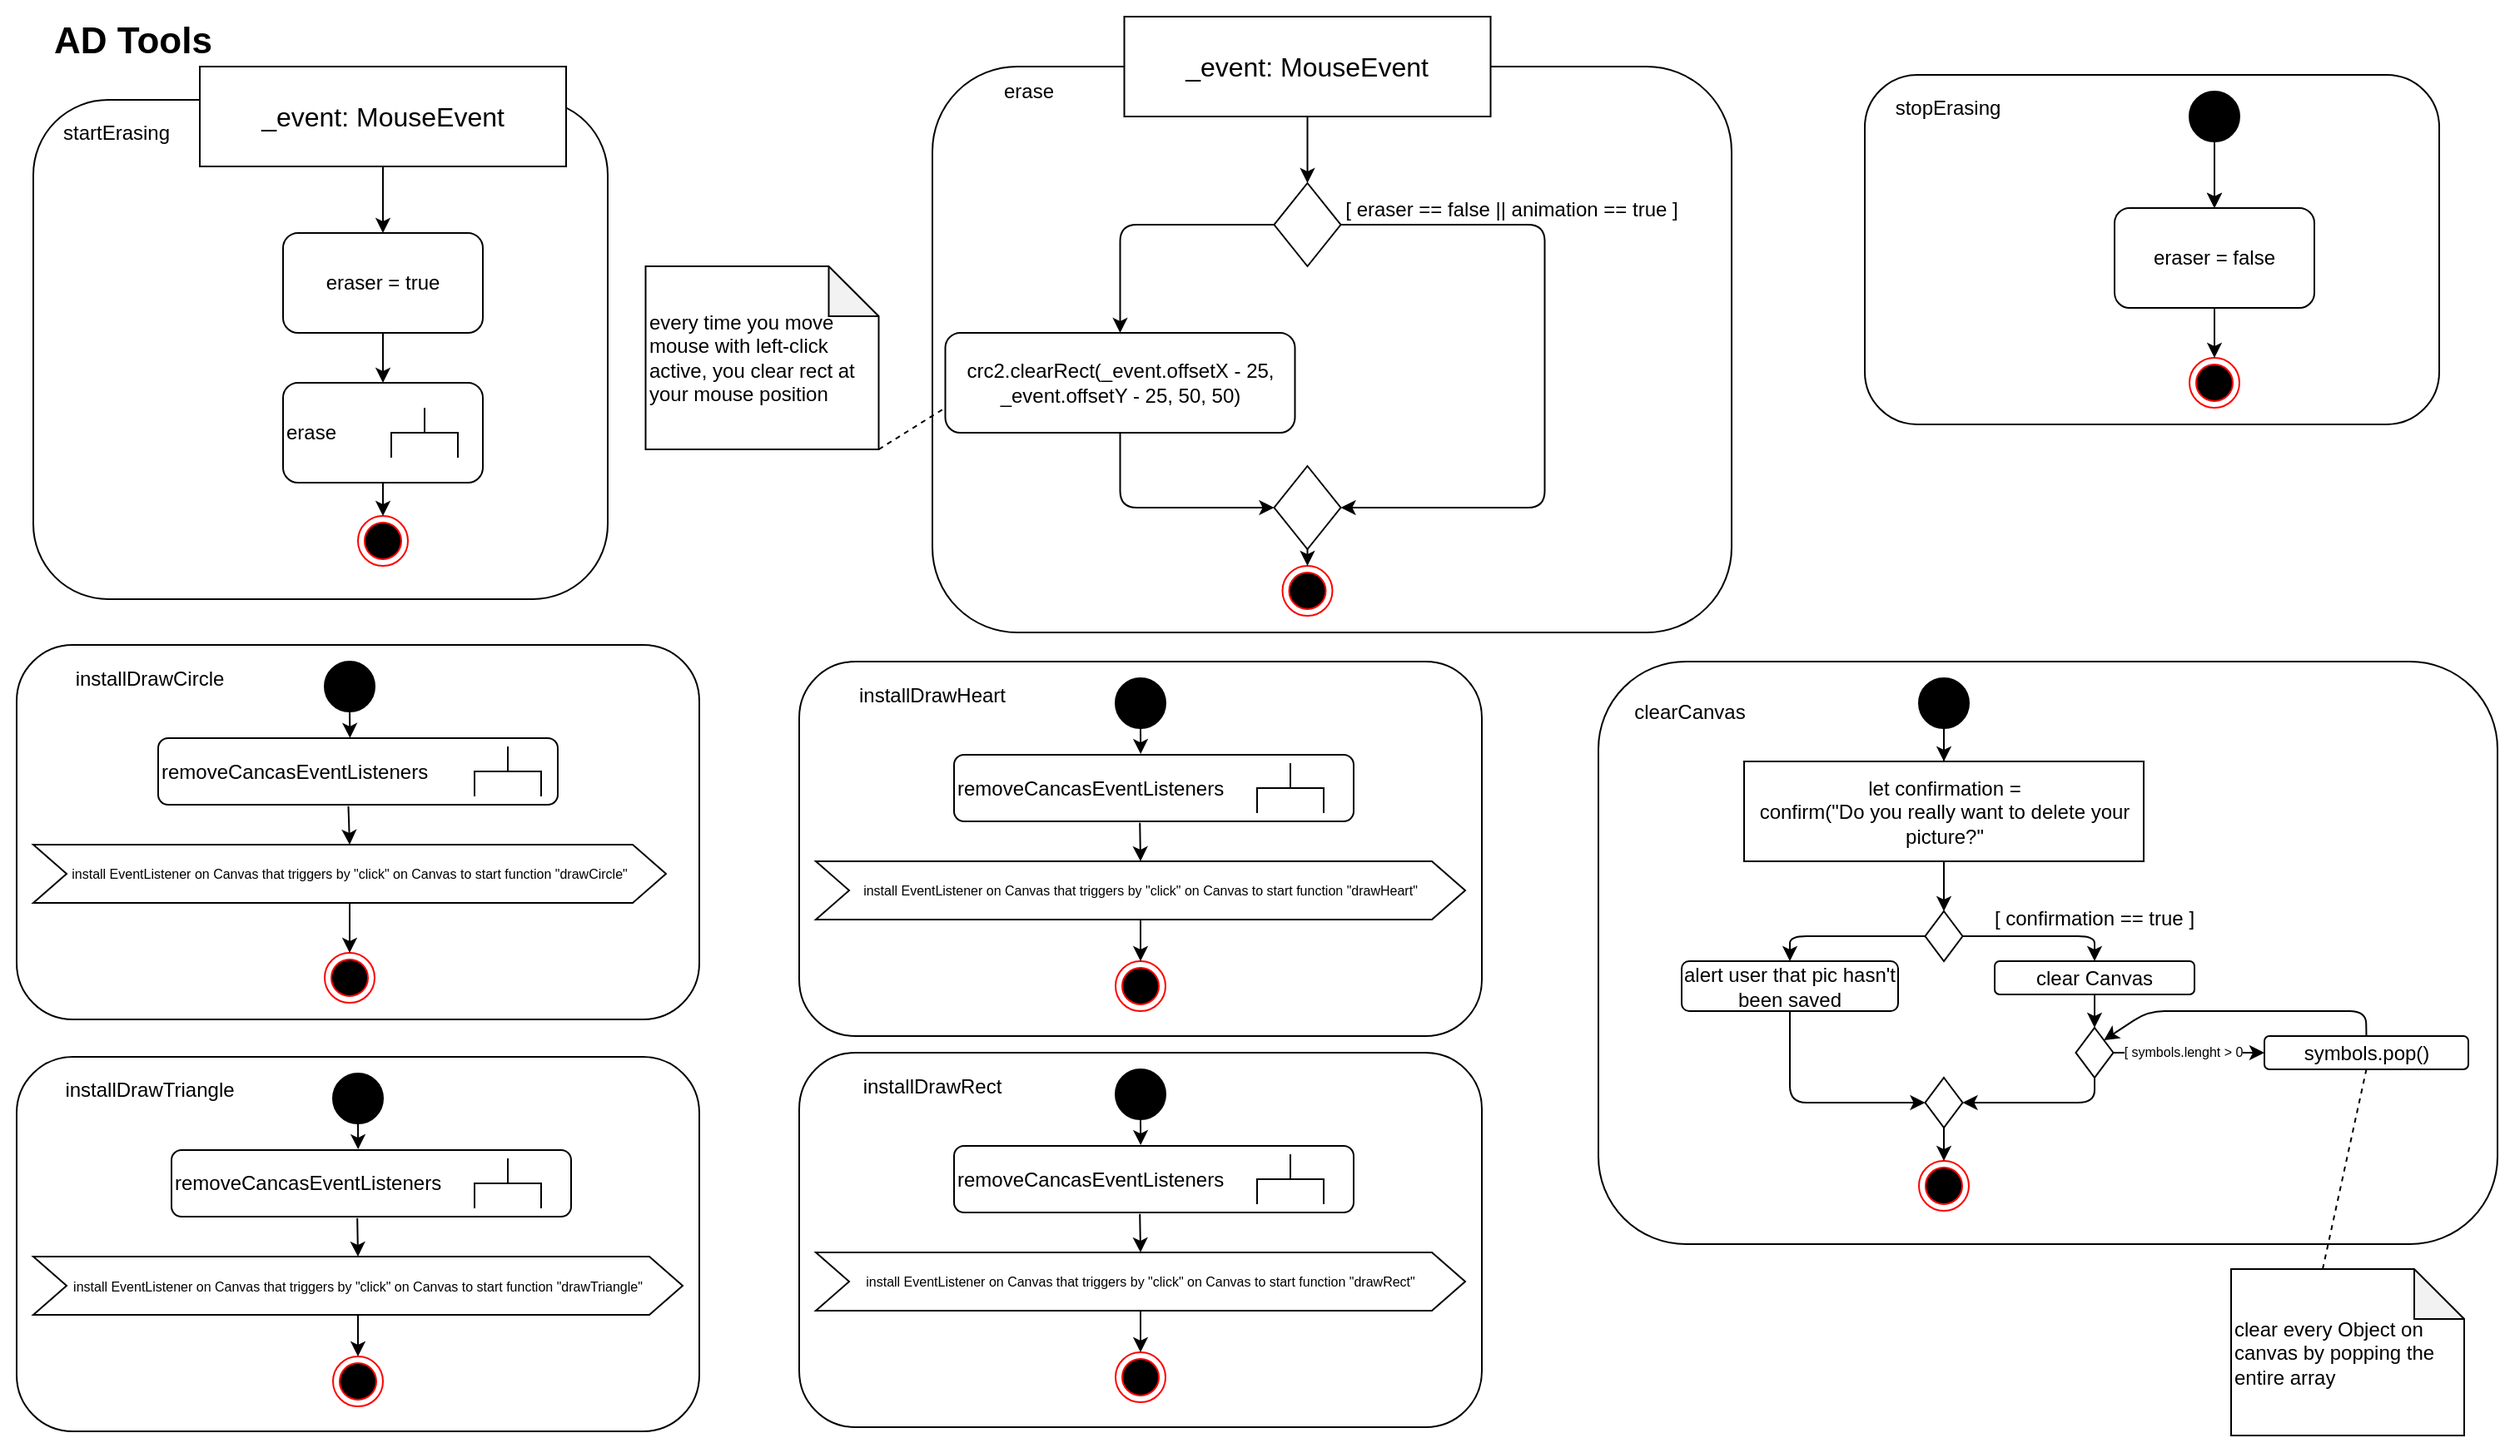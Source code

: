 <mxfile version="13.5.7" type="device"><diagram id="y_IH2HsfLkATFm-i_Znc" name="Page-1"><mxGraphModel dx="2031" dy="1174" grid="1" gridSize="10" guides="1" tooltips="1" connect="1" arrows="1" fold="1" page="1" pageScale="1" pageWidth="1600" pageHeight="900" math="0" shadow="0"><root><mxCell id="0"/><mxCell id="1" parent="0"/><mxCell id="P8wfRyi5rZDt3dfhZF8F-1" value="" style="rounded=1;whiteSpace=wrap;html=1;fillColor=#ffffff;align=left;" vertex="1" parent="1"><mxGeometry x="30" y="70" width="345" height="300" as="geometry"/></mxCell><mxCell id="P8wfRyi5rZDt3dfhZF8F-2" value="&lt;font style=&quot;font-size: 16px&quot;&gt;_event: MouseEvent&lt;/font&gt;" style="rounded=0;whiteSpace=wrap;html=1;fillColor=#ffffff;align=center;" vertex="1" parent="1"><mxGeometry x="130" y="50" width="220" height="60" as="geometry"/></mxCell><mxCell id="P8wfRyi5rZDt3dfhZF8F-3" value="eraser = true" style="rounded=1;whiteSpace=wrap;html=1;fillColor=#ffffff;align=center;" vertex="1" parent="1"><mxGeometry x="180" y="150" width="120" height="60" as="geometry"/></mxCell><mxCell id="P8wfRyi5rZDt3dfhZF8F-4" value="" style="endArrow=classic;html=1;entryX=0.5;entryY=0;entryDx=0;entryDy=0;exitX=0.5;exitY=1;exitDx=0;exitDy=0;" edge="1" parent="1" source="P8wfRyi5rZDt3dfhZF8F-2" target="P8wfRyi5rZDt3dfhZF8F-3"><mxGeometry width="50" height="50" relative="1" as="geometry"><mxPoint x="430" y="260" as="sourcePoint"/><mxPoint x="480" y="210" as="targetPoint"/></mxGeometry></mxCell><mxCell id="P8wfRyi5rZDt3dfhZF8F-5" value="erase" style="rounded=1;whiteSpace=wrap;html=1;fillColor=#ffffff;align=left;" vertex="1" parent="1"><mxGeometry x="180" y="240" width="120" height="60" as="geometry"/></mxCell><mxCell id="P8wfRyi5rZDt3dfhZF8F-6" value="" style="html=1;shape=mxgraph.flowchart.annotation_2;align=left;labelPosition=right;fillColor=#ffffff;rotation=90;" vertex="1" parent="1"><mxGeometry x="250" y="250" width="30" height="40" as="geometry"/></mxCell><mxCell id="P8wfRyi5rZDt3dfhZF8F-7" value="" style="ellipse;html=1;shape=endState;fillColor=#000000;strokeColor=#ff0000;align=left;" vertex="1" parent="1"><mxGeometry x="225" y="320" width="30" height="30" as="geometry"/></mxCell><mxCell id="P8wfRyi5rZDt3dfhZF8F-8" value="" style="endArrow=classic;html=1;entryX=0.5;entryY=0;entryDx=0;entryDy=0;exitX=0.5;exitY=1;exitDx=0;exitDy=0;" edge="1" parent="1" source="P8wfRyi5rZDt3dfhZF8F-3" target="P8wfRyi5rZDt3dfhZF8F-5"><mxGeometry width="50" height="50" relative="1" as="geometry"><mxPoint x="500" y="160" as="sourcePoint"/><mxPoint x="550" y="110" as="targetPoint"/></mxGeometry></mxCell><mxCell id="P8wfRyi5rZDt3dfhZF8F-9" value="" style="endArrow=classic;html=1;entryX=0.5;entryY=0;entryDx=0;entryDy=0;exitX=0.5;exitY=1;exitDx=0;exitDy=0;" edge="1" parent="1" source="P8wfRyi5rZDt3dfhZF8F-5" target="P8wfRyi5rZDt3dfhZF8F-7"><mxGeometry width="50" height="50" relative="1" as="geometry"><mxPoint x="500" y="160" as="sourcePoint"/><mxPoint x="550" y="110" as="targetPoint"/></mxGeometry></mxCell><mxCell id="P8wfRyi5rZDt3dfhZF8F-10" value="startErasing" style="text;html=1;strokeColor=none;fillColor=none;align=center;verticalAlign=middle;whiteSpace=wrap;rounded=0;" vertex="1" parent="1"><mxGeometry x="40" y="80" width="80" height="20" as="geometry"/></mxCell><mxCell id="P8wfRyi5rZDt3dfhZF8F-11" value="&lt;font style=&quot;font-size: 22px&quot;&gt;&lt;b&gt;AD Tools&lt;/b&gt;&lt;/font&gt;" style="text;html=1;strokeColor=none;fillColor=none;align=center;verticalAlign=middle;whiteSpace=wrap;rounded=0;" vertex="1" parent="1"><mxGeometry x="10" y="10" width="160" height="50" as="geometry"/></mxCell><mxCell id="P8wfRyi5rZDt3dfhZF8F-12" value="" style="rounded=1;whiteSpace=wrap;html=1;fillColor=#ffffff;align=left;" vertex="1" parent="1"><mxGeometry x="570" y="50" width="480" height="340" as="geometry"/></mxCell><mxCell id="P8wfRyi5rZDt3dfhZF8F-13" value="&lt;font style=&quot;font-size: 16px&quot;&gt;_event: MouseEvent&lt;/font&gt;" style="rounded=0;whiteSpace=wrap;html=1;fillColor=#ffffff;align=center;" vertex="1" parent="1"><mxGeometry x="685.25" y="20" width="220" height="60" as="geometry"/></mxCell><mxCell id="P8wfRyi5rZDt3dfhZF8F-14" value="" style="endArrow=classic;html=1;entryX=0.5;entryY=0;entryDx=0;entryDy=0;exitX=0.5;exitY=1;exitDx=0;exitDy=0;" edge="1" parent="1" source="P8wfRyi5rZDt3dfhZF8F-13"><mxGeometry width="50" height="50" relative="1" as="geometry"><mxPoint x="985.25" y="230" as="sourcePoint"/><mxPoint x="795.25" y="120" as="targetPoint"/></mxGeometry></mxCell><mxCell id="P8wfRyi5rZDt3dfhZF8F-15" value="erase" style="text;html=1;strokeColor=none;fillColor=none;align=center;verticalAlign=middle;whiteSpace=wrap;rounded=0;" vertex="1" parent="1"><mxGeometry x="587.75" y="55" width="80" height="20" as="geometry"/></mxCell><mxCell id="P8wfRyi5rZDt3dfhZF8F-16" value="" style="rhombus;whiteSpace=wrap;html=1;fillColor=#ffffff;align=left;" vertex="1" parent="1"><mxGeometry x="775.25" y="120" width="40" height="50" as="geometry"/></mxCell><mxCell id="P8wfRyi5rZDt3dfhZF8F-17" value="" style="endArrow=classic;html=1;exitX=1;exitY=0.5;exitDx=0;exitDy=0;entryX=1;entryY=0.5;entryDx=0;entryDy=0;" edge="1" parent="1" source="P8wfRyi5rZDt3dfhZF8F-16" target="P8wfRyi5rZDt3dfhZF8F-18"><mxGeometry width="50" height="50" relative="1" as="geometry"><mxPoint x="807.75" y="180" as="sourcePoint"/><mxPoint x="828.185" y="140.435" as="targetPoint"/><Array as="points"><mxPoint x="937.75" y="145"/><mxPoint x="937.75" y="315"/></Array></mxGeometry></mxCell><mxCell id="P8wfRyi5rZDt3dfhZF8F-18" value="" style="rhombus;whiteSpace=wrap;html=1;fillColor=#ffffff;align=left;" vertex="1" parent="1"><mxGeometry x="775.25" y="290" width="40" height="50" as="geometry"/></mxCell><mxCell id="P8wfRyi5rZDt3dfhZF8F-19" value="[ eraser == false || animation == true ]" style="text;html=1;strokeColor=none;fillColor=none;align=center;verticalAlign=middle;whiteSpace=wrap;rounded=0;" vertex="1" parent="1"><mxGeometry x="812.75" y="126" width="210" height="20" as="geometry"/></mxCell><mxCell id="P8wfRyi5rZDt3dfhZF8F-21" value="" style="endArrow=classic;html=1;entryX=0.5;entryY=0;entryDx=0;entryDy=0;exitX=0;exitY=0.5;exitDx=0;exitDy=0;" edge="1" parent="1" source="P8wfRyi5rZDt3dfhZF8F-16" target="P8wfRyi5rZDt3dfhZF8F-28"><mxGeometry width="50" height="50" relative="1" as="geometry"><mxPoint x="777.75" y="290" as="sourcePoint"/><mxPoint x="682.75" y="180" as="targetPoint"/><Array as="points"><mxPoint x="682.75" y="145"/></Array></mxGeometry></mxCell><mxCell id="P8wfRyi5rZDt3dfhZF8F-28" value="&lt;div&gt;crc2.clearRect(_event.offsetX - 25, _event.offsetY - 25, 50, 50)&lt;/div&gt;" style="rounded=1;whiteSpace=wrap;html=1;fillColor=#ffffff;align=center;" vertex="1" parent="1"><mxGeometry x="577.75" y="210" width="210" height="60" as="geometry"/></mxCell><mxCell id="P8wfRyi5rZDt3dfhZF8F-30" value="" style="endArrow=classic;html=1;entryX=0;entryY=0.5;entryDx=0;entryDy=0;exitX=0.5;exitY=1;exitDx=0;exitDy=0;" edge="1" parent="1" source="P8wfRyi5rZDt3dfhZF8F-28" target="P8wfRyi5rZDt3dfhZF8F-18"><mxGeometry width="50" height="50" relative="1" as="geometry"><mxPoint x="837.75" y="400" as="sourcePoint"/><mxPoint x="887.75" y="350" as="targetPoint"/><Array as="points"><mxPoint x="682.75" y="315"/></Array></mxGeometry></mxCell><mxCell id="P8wfRyi5rZDt3dfhZF8F-31" value="every time you move mouse with left-click active, you clear rect at your mouse position" style="shape=note;whiteSpace=wrap;html=1;backgroundOutline=1;darkOpacity=0.05;align=left;" vertex="1" parent="1"><mxGeometry x="397.75" y="170" width="140" height="110" as="geometry"/></mxCell><mxCell id="P8wfRyi5rZDt3dfhZF8F-32" value="" style="endArrow=none;dashed=1;html=1;exitX=1;exitY=1;exitDx=0;exitDy=0;exitPerimeter=0;entryX=0;entryY=0.75;entryDx=0;entryDy=0;" edge="1" parent="1" source="P8wfRyi5rZDt3dfhZF8F-31" target="P8wfRyi5rZDt3dfhZF8F-28"><mxGeometry width="50" height="50" relative="1" as="geometry"><mxPoint x="607.75" y="350" as="sourcePoint"/><mxPoint x="657.75" y="300" as="targetPoint"/></mxGeometry></mxCell><mxCell id="P8wfRyi5rZDt3dfhZF8F-33" value="" style="ellipse;html=1;shape=endState;fillColor=#000000;strokeColor=#ff0000;align=left;" vertex="1" parent="1"><mxGeometry x="780.25" y="350" width="30" height="30" as="geometry"/></mxCell><mxCell id="P8wfRyi5rZDt3dfhZF8F-34" value="" style="endArrow=classic;html=1;entryX=0.5;entryY=0;entryDx=0;entryDy=0;" edge="1" parent="1" target="P8wfRyi5rZDt3dfhZF8F-33"><mxGeometry width="50" height="50" relative="1" as="geometry"><mxPoint x="795.25" y="340" as="sourcePoint"/><mxPoint x="845.25" y="140" as="targetPoint"/></mxGeometry></mxCell><mxCell id="P8wfRyi5rZDt3dfhZF8F-44" value="" style="rounded=1;whiteSpace=wrap;html=1;fillColor=#ffffff;align=left;" vertex="1" parent="1"><mxGeometry x="1130" y="55" width="345" height="210" as="geometry"/></mxCell><mxCell id="P8wfRyi5rZDt3dfhZF8F-46" value="eraser = false" style="rounded=1;whiteSpace=wrap;html=1;fillColor=#ffffff;align=center;" vertex="1" parent="1"><mxGeometry x="1280" y="135" width="120" height="60" as="geometry"/></mxCell><mxCell id="P8wfRyi5rZDt3dfhZF8F-47" value="" style="endArrow=classic;html=1;entryX=0.5;entryY=0;entryDx=0;entryDy=0;exitX=0.5;exitY=1;exitDx=0;exitDy=0;" edge="1" parent="1" target="P8wfRyi5rZDt3dfhZF8F-46"><mxGeometry width="50" height="50" relative="1" as="geometry"><mxPoint x="1340.0" y="95" as="sourcePoint"/><mxPoint x="1580" y="195" as="targetPoint"/></mxGeometry></mxCell><mxCell id="P8wfRyi5rZDt3dfhZF8F-50" value="" style="ellipse;html=1;shape=endState;fillColor=#000000;strokeColor=#ff0000;align=left;" vertex="1" parent="1"><mxGeometry x="1325" y="225" width="30" height="30" as="geometry"/></mxCell><mxCell id="P8wfRyi5rZDt3dfhZF8F-51" value="" style="endArrow=classic;html=1;entryX=0.5;entryY=0;entryDx=0;entryDy=0;exitX=0.5;exitY=1;exitDx=0;exitDy=0;" edge="1" parent="1" source="P8wfRyi5rZDt3dfhZF8F-46"><mxGeometry width="50" height="50" relative="1" as="geometry"><mxPoint x="1600" y="145" as="sourcePoint"/><mxPoint x="1340" y="225" as="targetPoint"/></mxGeometry></mxCell><mxCell id="P8wfRyi5rZDt3dfhZF8F-53" value="stopErasing" style="text;html=1;strokeColor=none;fillColor=none;align=center;verticalAlign=middle;whiteSpace=wrap;rounded=0;" vertex="1" parent="1"><mxGeometry x="1140" y="65" width="80" height="20" as="geometry"/></mxCell><mxCell id="P8wfRyi5rZDt3dfhZF8F-56" value="" style="edgeStyle=orthogonalEdgeStyle;rounded=0;orthogonalLoop=1;jettySize=auto;html=1;" edge="1" parent="1" source="P8wfRyi5rZDt3dfhZF8F-54" target="P8wfRyi5rZDt3dfhZF8F-46"><mxGeometry relative="1" as="geometry"/></mxCell><mxCell id="P8wfRyi5rZDt3dfhZF8F-54" value="" style="ellipse;whiteSpace=wrap;html=1;aspect=fixed;align=left;fillColor=#000000;" vertex="1" parent="1"><mxGeometry x="1325" y="65" width="30" height="30" as="geometry"/></mxCell><mxCell id="P8wfRyi5rZDt3dfhZF8F-55" value="" style="rounded=1;whiteSpace=wrap;html=1;gradientColor=none;align=left;" vertex="1" parent="1"><mxGeometry x="970" y="407.5" width="540" height="350" as="geometry"/></mxCell><mxCell id="P8wfRyi5rZDt3dfhZF8F-57" value="" style="edgeStyle=orthogonalEdgeStyle;rounded=0;orthogonalLoop=1;jettySize=auto;html=1;entryX=0.5;entryY=0;entryDx=0;entryDy=0;" edge="1" parent="1" source="P8wfRyi5rZDt3dfhZF8F-58" target="P8wfRyi5rZDt3dfhZF8F-59"><mxGeometry relative="1" as="geometry"><mxPoint x="1177.5" y="487.5" as="targetPoint"/></mxGeometry></mxCell><mxCell id="P8wfRyi5rZDt3dfhZF8F-58" value="" style="ellipse;whiteSpace=wrap;html=1;aspect=fixed;align=left;fillColor=#000000;" vertex="1" parent="1"><mxGeometry x="1162.5" y="417.5" width="30" height="30" as="geometry"/></mxCell><mxCell id="P8wfRyi5rZDt3dfhZF8F-59" value="let confirmation = &lt;br&gt;confirm(&quot;Do you really want to delete your picture?&quot;" style="rounded=0;whiteSpace=wrap;html=1;fillColor=#ffffff;gradientColor=none;align=center;" vertex="1" parent="1"><mxGeometry x="1057.5" y="467.5" width="240" height="60" as="geometry"/></mxCell><mxCell id="P8wfRyi5rZDt3dfhZF8F-60" value="" style="endArrow=classic;html=1;exitX=0.5;exitY=1;exitDx=0;exitDy=0;entryX=0.5;entryY=0;entryDx=0;entryDy=0;" edge="1" parent="1" source="P8wfRyi5rZDt3dfhZF8F-59" target="P8wfRyi5rZDt3dfhZF8F-61"><mxGeometry width="50" height="50" relative="1" as="geometry"><mxPoint x="1230" y="567.5" as="sourcePoint"/><mxPoint x="1280" y="517.5" as="targetPoint"/></mxGeometry></mxCell><mxCell id="P8wfRyi5rZDt3dfhZF8F-61" value="" style="rhombus;whiteSpace=wrap;html=1;fillColor=#ffffff;align=left;" vertex="1" parent="1"><mxGeometry x="1166.25" y="557.5" width="22.5" height="30" as="geometry"/></mxCell><mxCell id="P8wfRyi5rZDt3dfhZF8F-62" value="" style="endArrow=classic;html=1;exitX=1;exitY=0.5;exitDx=0;exitDy=0;entryX=0.5;entryY=0;entryDx=0;entryDy=0;" edge="1" parent="1" source="P8wfRyi5rZDt3dfhZF8F-61" target="P8wfRyi5rZDt3dfhZF8F-65"><mxGeometry width="50" height="50" relative="1" as="geometry"><mxPoint x="1230" y="547.5" as="sourcePoint"/><mxPoint x="1280" y="497.5" as="targetPoint"/><Array as="points"><mxPoint x="1268" y="572.5"/></Array></mxGeometry></mxCell><mxCell id="P8wfRyi5rZDt3dfhZF8F-63" value="" style="rhombus;whiteSpace=wrap;html=1;fillColor=#ffffff;align=left;" vertex="1" parent="1"><mxGeometry x="1256.75" y="627.5" width="22.5" height="30" as="geometry"/></mxCell><mxCell id="P8wfRyi5rZDt3dfhZF8F-64" value="[ confirmation == true ]" style="text;html=1;strokeColor=none;fillColor=none;align=center;verticalAlign=middle;whiteSpace=wrap;rounded=0;" vertex="1" parent="1"><mxGeometry x="1203" y="551.5" width="130" height="20" as="geometry"/></mxCell><mxCell id="P8wfRyi5rZDt3dfhZF8F-65" value="clear Canvas" style="rounded=1;whiteSpace=wrap;html=1;fillColor=#ffffff;gradientColor=none;align=center;" vertex="1" parent="1"><mxGeometry x="1208" y="587.5" width="120" height="20" as="geometry"/></mxCell><mxCell id="P8wfRyi5rZDt3dfhZF8F-66" value="" style="endArrow=classic;html=1;entryX=0.5;entryY=0;entryDx=0;entryDy=0;exitX=0.5;exitY=1;exitDx=0;exitDy=0;" edge="1" parent="1" source="P8wfRyi5rZDt3dfhZF8F-65" target="P8wfRyi5rZDt3dfhZF8F-63"><mxGeometry width="50" height="50" relative="1" as="geometry"><mxPoint x="1270" y="657.5" as="sourcePoint"/><mxPoint x="1320" y="607.5" as="targetPoint"/></mxGeometry></mxCell><mxCell id="P8wfRyi5rZDt3dfhZF8F-67" value="" style="endArrow=classic;html=1;exitX=1;exitY=0.5;exitDx=0;exitDy=0;" edge="1" parent="1" source="P8wfRyi5rZDt3dfhZF8F-63" target="P8wfRyi5rZDt3dfhZF8F-68"><mxGeometry width="50" height="50" relative="1" as="geometry"><mxPoint x="1260" y="657.5" as="sourcePoint"/><mxPoint x="1310" y="607.5" as="targetPoint"/></mxGeometry></mxCell><mxCell id="P8wfRyi5rZDt3dfhZF8F-69" value="&lt;font style=&quot;font-size: 8px;&quot;&gt;[ symbols.lenght &amp;gt; 0&lt;/font&gt;" style="edgeLabel;html=1;align=center;verticalAlign=middle;resizable=0;points=[];fontSize=8;" vertex="1" connectable="0" parent="P8wfRyi5rZDt3dfhZF8F-67"><mxGeometry x="-0.225" relative="1" as="geometry"><mxPoint x="6.51" y="-1" as="offset"/></mxGeometry></mxCell><mxCell id="P8wfRyi5rZDt3dfhZF8F-68" value="symbols.pop()" style="rounded=1;whiteSpace=wrap;html=1;" vertex="1" parent="1"><mxGeometry x="1370" y="632.5" width="122.5" height="20" as="geometry"/></mxCell><mxCell id="P8wfRyi5rZDt3dfhZF8F-70" value="" style="endArrow=classic;html=1;exitX=0.5;exitY=0;exitDx=0;exitDy=0;entryX=1;entryY=0;entryDx=0;entryDy=0;" edge="1" parent="1" source="P8wfRyi5rZDt3dfhZF8F-68" target="P8wfRyi5rZDt3dfhZF8F-63"><mxGeometry width="50" height="50" relative="1" as="geometry"><mxPoint x="1260" y="657.5" as="sourcePoint"/><mxPoint x="1310" y="607.5" as="targetPoint"/><Array as="points"><mxPoint x="1431" y="617.5"/><mxPoint x="1300" y="617.5"/></Array></mxGeometry></mxCell><mxCell id="P8wfRyi5rZDt3dfhZF8F-71" value="alert user that pic hasn't been saved" style="rounded=1;whiteSpace=wrap;html=1;fillColor=#ffffff;gradientColor=none;align=center;" vertex="1" parent="1"><mxGeometry x="1020" y="587.5" width="130" height="30" as="geometry"/></mxCell><mxCell id="P8wfRyi5rZDt3dfhZF8F-72" value="" style="endArrow=classic;html=1;entryX=0.5;entryY=0;entryDx=0;entryDy=0;exitX=0;exitY=0.5;exitDx=0;exitDy=0;" edge="1" parent="1" source="P8wfRyi5rZDt3dfhZF8F-61" target="P8wfRyi5rZDt3dfhZF8F-71"><mxGeometry width="50" height="50" relative="1" as="geometry"><mxPoint x="1270" y="637.5" as="sourcePoint"/><mxPoint x="1320" y="587.5" as="targetPoint"/><Array as="points"><mxPoint x="1085" y="572.5"/></Array></mxGeometry></mxCell><mxCell id="P8wfRyi5rZDt3dfhZF8F-73" value="" style="rhombus;whiteSpace=wrap;html=1;fillColor=#ffffff;align=left;" vertex="1" parent="1"><mxGeometry x="1166.25" y="657.5" width="22.5" height="30" as="geometry"/></mxCell><mxCell id="P8wfRyi5rZDt3dfhZF8F-74" value="" style="endArrow=classic;html=1;entryX=0;entryY=0.5;entryDx=0;entryDy=0;exitX=0.5;exitY=1;exitDx=0;exitDy=0;" edge="1" parent="1" source="P8wfRyi5rZDt3dfhZF8F-71" target="P8wfRyi5rZDt3dfhZF8F-73"><mxGeometry width="50" height="50" relative="1" as="geometry"><mxPoint x="1230" y="597.5" as="sourcePoint"/><mxPoint x="1280" y="547.5" as="targetPoint"/><Array as="points"><mxPoint x="1085" y="672.5"/></Array></mxGeometry></mxCell><mxCell id="P8wfRyi5rZDt3dfhZF8F-75" value="" style="endArrow=classic;html=1;entryX=1;entryY=0.5;entryDx=0;entryDy=0;exitX=0.5;exitY=1;exitDx=0;exitDy=0;" edge="1" parent="1" source="P8wfRyi5rZDt3dfhZF8F-63" target="P8wfRyi5rZDt3dfhZF8F-73"><mxGeometry width="50" height="50" relative="1" as="geometry"><mxPoint x="1230" y="597.5" as="sourcePoint"/><mxPoint x="1280" y="547.5" as="targetPoint"/><Array as="points"><mxPoint x="1268" y="672.5"/></Array></mxGeometry></mxCell><mxCell id="P8wfRyi5rZDt3dfhZF8F-76" value="" style="ellipse;html=1;shape=endState;fillColor=#000000;strokeColor=#ff0000;align=left;" vertex="1" parent="1"><mxGeometry x="1162.5" y="707.5" width="30" height="30" as="geometry"/></mxCell><mxCell id="P8wfRyi5rZDt3dfhZF8F-77" value="" style="endArrow=classic;html=1;entryX=0.5;entryY=0;entryDx=0;entryDy=0;" edge="1" parent="1" target="P8wfRyi5rZDt3dfhZF8F-76"><mxGeometry width="50" height="50" relative="1" as="geometry"><mxPoint x="1177.5" y="687.5" as="sourcePoint"/><mxPoint x="1227.5" y="487.5" as="targetPoint"/></mxGeometry></mxCell><mxCell id="P8wfRyi5rZDt3dfhZF8F-78" value="clearCanvas" style="text;html=1;strokeColor=none;fillColor=none;align=center;verticalAlign=middle;whiteSpace=wrap;rounded=0;" vertex="1" parent="1"><mxGeometry x="980" y="427.5" width="90" height="20" as="geometry"/></mxCell><mxCell id="P8wfRyi5rZDt3dfhZF8F-80" value="" style="rounded=1;whiteSpace=wrap;html=1;fillColor=#ffffff;align=left;" vertex="1" parent="1"><mxGeometry x="20" y="397.5" width="410" height="225" as="geometry"/></mxCell><mxCell id="P8wfRyi5rZDt3dfhZF8F-81" value="removeCancasEventListeners" style="rounded=1;whiteSpace=wrap;html=1;fillColor=#ffffff;align=left;" vertex="1" parent="1"><mxGeometry x="105" y="453.5" width="240" height="40" as="geometry"/></mxCell><mxCell id="P8wfRyi5rZDt3dfhZF8F-83" value="" style="ellipse;html=1;shape=endState;fillColor=#000000;strokeColor=#ff0000;align=left;" vertex="1" parent="1"><mxGeometry x="205" y="582.5" width="30" height="30" as="geometry"/></mxCell><mxCell id="P8wfRyi5rZDt3dfhZF8F-85" value="installDrawCircle" style="text;html=1;strokeColor=none;fillColor=none;align=center;verticalAlign=middle;whiteSpace=wrap;rounded=0;" vertex="1" parent="1"><mxGeometry x="50" y="407.5" width="100" height="20" as="geometry"/></mxCell><mxCell id="P8wfRyi5rZDt3dfhZF8F-87" value="" style="ellipse;whiteSpace=wrap;html=1;aspect=fixed;align=left;fillColor=#000000;" vertex="1" parent="1"><mxGeometry x="205" y="407.5" width="30" height="30" as="geometry"/></mxCell><mxCell id="P8wfRyi5rZDt3dfhZF8F-88" value="" style="html=1;shape=mxgraph.flowchart.annotation_2;align=left;labelPosition=right;fillColor=#ffffff;rotation=90;" vertex="1" parent="1"><mxGeometry x="300" y="453.5" width="30" height="40" as="geometry"/></mxCell><mxCell id="P8wfRyi5rZDt3dfhZF8F-89" value="install EventListener on Canvas that triggers by &quot;click&quot; on Canvas to start function &quot;drawCircle&quot;" style="shape=step;perimeter=stepPerimeter;whiteSpace=wrap;html=1;fixedSize=1;fillColor=#ffffff;gradientColor=none;fontSize=8;align=center;" vertex="1" parent="1"><mxGeometry x="30" y="517.5" width="380" height="35" as="geometry"/></mxCell><mxCell id="P8wfRyi5rZDt3dfhZF8F-90" value="" style="endArrow=classic;html=1;fontSize=8;exitX=0.476;exitY=1.021;exitDx=0;exitDy=0;entryX=0.5;entryY=0;entryDx=0;entryDy=0;exitPerimeter=0;" edge="1" parent="1" source="P8wfRyi5rZDt3dfhZF8F-81" target="P8wfRyi5rZDt3dfhZF8F-89"><mxGeometry width="50" height="50" relative="1" as="geometry"><mxPoint x="470" y="472.5" as="sourcePoint"/><mxPoint x="520" y="422.5" as="targetPoint"/></mxGeometry></mxCell><mxCell id="P8wfRyi5rZDt3dfhZF8F-91" value="" style="endArrow=classic;html=1;fontSize=8;exitX=0.5;exitY=1;exitDx=0;exitDy=0;entryX=0.48;entryY=-0.002;entryDx=0;entryDy=0;entryPerimeter=0;" edge="1" parent="1" source="P8wfRyi5rZDt3dfhZF8F-87" target="P8wfRyi5rZDt3dfhZF8F-81"><mxGeometry width="50" height="50" relative="1" as="geometry"><mxPoint x="380" y="512.5" as="sourcePoint"/><mxPoint x="222" y="453.5" as="targetPoint"/></mxGeometry></mxCell><mxCell id="P8wfRyi5rZDt3dfhZF8F-92" value="" style="endArrow=classic;html=1;fontSize=8;entryX=0.5;entryY=0;entryDx=0;entryDy=0;exitX=0.5;exitY=1;exitDx=0;exitDy=0;" edge="1" parent="1" source="P8wfRyi5rZDt3dfhZF8F-89" target="P8wfRyi5rZDt3dfhZF8F-83"><mxGeometry width="50" height="50" relative="1" as="geometry"><mxPoint x="420" y="432.5" as="sourcePoint"/><mxPoint x="470" y="382.5" as="targetPoint"/></mxGeometry></mxCell><mxCell id="P8wfRyi5rZDt3dfhZF8F-93" value="" style="rounded=1;whiteSpace=wrap;html=1;fillColor=#ffffff;align=left;" vertex="1" parent="1"><mxGeometry x="20" y="645" width="410" height="225" as="geometry"/></mxCell><mxCell id="P8wfRyi5rZDt3dfhZF8F-94" value="removeCancasEventListeners" style="rounded=1;whiteSpace=wrap;html=1;fillColor=#ffffff;align=left;" vertex="1" parent="1"><mxGeometry x="113" y="701" width="240" height="40" as="geometry"/></mxCell><mxCell id="P8wfRyi5rZDt3dfhZF8F-95" value="" style="ellipse;html=1;shape=endState;fillColor=#000000;strokeColor=#ff0000;align=left;" vertex="1" parent="1"><mxGeometry x="210" y="825" width="30" height="30" as="geometry"/></mxCell><mxCell id="P8wfRyi5rZDt3dfhZF8F-96" value="installDrawTriangle" style="text;html=1;strokeColor=none;fillColor=none;align=center;verticalAlign=middle;whiteSpace=wrap;rounded=0;" vertex="1" parent="1"><mxGeometry x="50" y="655" width="100" height="20" as="geometry"/></mxCell><mxCell id="P8wfRyi5rZDt3dfhZF8F-97" value="" style="ellipse;whiteSpace=wrap;html=1;aspect=fixed;align=left;fillColor=#000000;" vertex="1" parent="1"><mxGeometry x="210" y="655" width="30" height="30" as="geometry"/></mxCell><mxCell id="P8wfRyi5rZDt3dfhZF8F-98" value="" style="html=1;shape=mxgraph.flowchart.annotation_2;align=left;labelPosition=right;fillColor=#ffffff;rotation=90;" vertex="1" parent="1"><mxGeometry x="300" y="701" width="30" height="40" as="geometry"/></mxCell><mxCell id="P8wfRyi5rZDt3dfhZF8F-99" value="install EventListener on Canvas that triggers by &quot;click&quot; on Canvas to start function &quot;drawTriangle&quot;" style="shape=step;perimeter=stepPerimeter;whiteSpace=wrap;html=1;fixedSize=1;fillColor=#ffffff;gradientColor=none;fontSize=8;align=center;" vertex="1" parent="1"><mxGeometry x="30" y="765" width="390" height="35" as="geometry"/></mxCell><mxCell id="P8wfRyi5rZDt3dfhZF8F-100" value="" style="endArrow=classic;html=1;fontSize=8;exitX=0.465;exitY=1.021;exitDx=0;exitDy=0;exitPerimeter=0;entryX=0.5;entryY=0;entryDx=0;entryDy=0;" edge="1" parent="1" source="P8wfRyi5rZDt3dfhZF8F-94" target="P8wfRyi5rZDt3dfhZF8F-99"><mxGeometry width="50" height="50" relative="1" as="geometry"><mxPoint x="470" y="720" as="sourcePoint"/><mxPoint x="520" y="670" as="targetPoint"/></mxGeometry></mxCell><mxCell id="P8wfRyi5rZDt3dfhZF8F-101" value="" style="endArrow=classic;html=1;fontSize=8;exitX=0.5;exitY=1;exitDx=0;exitDy=0;entryX=0.467;entryY=-0.011;entryDx=0;entryDy=0;entryPerimeter=0;" edge="1" parent="1" source="P8wfRyi5rZDt3dfhZF8F-97" target="P8wfRyi5rZDt3dfhZF8F-94"><mxGeometry width="50" height="50" relative="1" as="geometry"><mxPoint x="380" y="760" as="sourcePoint"/><mxPoint x="430" y="710" as="targetPoint"/></mxGeometry></mxCell><mxCell id="P8wfRyi5rZDt3dfhZF8F-102" value="" style="endArrow=classic;html=1;fontSize=8;entryX=0.5;entryY=0;entryDx=0;entryDy=0;exitX=0.5;exitY=1;exitDx=0;exitDy=0;" edge="1" parent="1" source="P8wfRyi5rZDt3dfhZF8F-99" target="P8wfRyi5rZDt3dfhZF8F-95"><mxGeometry width="50" height="50" relative="1" as="geometry"><mxPoint x="420" y="680" as="sourcePoint"/><mxPoint x="470" y="630" as="targetPoint"/></mxGeometry></mxCell><mxCell id="P8wfRyi5rZDt3dfhZF8F-103" value="" style="rounded=1;whiteSpace=wrap;html=1;fillColor=#ffffff;align=left;" vertex="1" parent="1"><mxGeometry x="490" y="642.5" width="410" height="225" as="geometry"/></mxCell><mxCell id="P8wfRyi5rZDt3dfhZF8F-104" value="removeCancasEventListeners" style="rounded=1;whiteSpace=wrap;html=1;fillColor=#ffffff;align=left;" vertex="1" parent="1"><mxGeometry x="583" y="698.5" width="240" height="40" as="geometry"/></mxCell><mxCell id="P8wfRyi5rZDt3dfhZF8F-105" value="" style="ellipse;html=1;shape=endState;fillColor=#000000;strokeColor=#ff0000;align=left;" vertex="1" parent="1"><mxGeometry x="680" y="822.5" width="30" height="30" as="geometry"/></mxCell><mxCell id="P8wfRyi5rZDt3dfhZF8F-106" value="installDrawRect" style="text;html=1;strokeColor=none;fillColor=none;align=center;verticalAlign=middle;whiteSpace=wrap;rounded=0;" vertex="1" parent="1"><mxGeometry x="520" y="652.5" width="100" height="20" as="geometry"/></mxCell><mxCell id="P8wfRyi5rZDt3dfhZF8F-107" value="" style="ellipse;whiteSpace=wrap;html=1;aspect=fixed;align=left;fillColor=#000000;" vertex="1" parent="1"><mxGeometry x="680" y="652.5" width="30" height="30" as="geometry"/></mxCell><mxCell id="P8wfRyi5rZDt3dfhZF8F-108" value="" style="html=1;shape=mxgraph.flowchart.annotation_2;align=left;labelPosition=right;fillColor=#ffffff;rotation=90;" vertex="1" parent="1"><mxGeometry x="770" y="698.5" width="30" height="40" as="geometry"/></mxCell><mxCell id="P8wfRyi5rZDt3dfhZF8F-109" value="install EventListener on Canvas that triggers by &quot;click&quot; on Canvas to start function &quot;drawRect&quot;" style="shape=step;perimeter=stepPerimeter;whiteSpace=wrap;html=1;fixedSize=1;fillColor=#ffffff;gradientColor=none;fontSize=8;align=center;" vertex="1" parent="1"><mxGeometry x="500" y="762.5" width="390" height="35" as="geometry"/></mxCell><mxCell id="P8wfRyi5rZDt3dfhZF8F-110" value="" style="endArrow=classic;html=1;fontSize=8;exitX=0.465;exitY=1.021;exitDx=0;exitDy=0;exitPerimeter=0;entryX=0.5;entryY=0;entryDx=0;entryDy=0;" edge="1" parent="1" source="P8wfRyi5rZDt3dfhZF8F-104" target="P8wfRyi5rZDt3dfhZF8F-109"><mxGeometry width="50" height="50" relative="1" as="geometry"><mxPoint x="940" y="717.5" as="sourcePoint"/><mxPoint x="990" y="667.5" as="targetPoint"/></mxGeometry></mxCell><mxCell id="P8wfRyi5rZDt3dfhZF8F-111" value="" style="endArrow=classic;html=1;fontSize=8;exitX=0.5;exitY=1;exitDx=0;exitDy=0;entryX=0.467;entryY=-0.011;entryDx=0;entryDy=0;entryPerimeter=0;" edge="1" parent="1" source="P8wfRyi5rZDt3dfhZF8F-107" target="P8wfRyi5rZDt3dfhZF8F-104"><mxGeometry width="50" height="50" relative="1" as="geometry"><mxPoint x="850" y="757.5" as="sourcePoint"/><mxPoint x="900" y="707.5" as="targetPoint"/></mxGeometry></mxCell><mxCell id="P8wfRyi5rZDt3dfhZF8F-112" value="" style="endArrow=classic;html=1;fontSize=8;entryX=0.5;entryY=0;entryDx=0;entryDy=0;exitX=0.5;exitY=1;exitDx=0;exitDy=0;" edge="1" parent="1" source="P8wfRyi5rZDt3dfhZF8F-109" target="P8wfRyi5rZDt3dfhZF8F-105"><mxGeometry width="50" height="50" relative="1" as="geometry"><mxPoint x="890" y="677.5" as="sourcePoint"/><mxPoint x="940" y="627.5" as="targetPoint"/></mxGeometry></mxCell><mxCell id="P8wfRyi5rZDt3dfhZF8F-114" value="" style="rounded=1;whiteSpace=wrap;html=1;fillColor=#ffffff;align=left;" vertex="1" parent="1"><mxGeometry x="490" y="407.5" width="410" height="225" as="geometry"/></mxCell><mxCell id="P8wfRyi5rZDt3dfhZF8F-115" value="removeCancasEventListeners" style="rounded=1;whiteSpace=wrap;html=1;fillColor=#ffffff;align=left;" vertex="1" parent="1"><mxGeometry x="583" y="463.5" width="240" height="40" as="geometry"/></mxCell><mxCell id="P8wfRyi5rZDt3dfhZF8F-116" value="" style="ellipse;html=1;shape=endState;fillColor=#000000;strokeColor=#ff0000;align=left;" vertex="1" parent="1"><mxGeometry x="680" y="587.5" width="30" height="30" as="geometry"/></mxCell><mxCell id="P8wfRyi5rZDt3dfhZF8F-117" value="installDrawHeart" style="text;html=1;strokeColor=none;fillColor=none;align=center;verticalAlign=middle;whiteSpace=wrap;rounded=0;" vertex="1" parent="1"><mxGeometry x="520" y="417.5" width="100" height="20" as="geometry"/></mxCell><mxCell id="P8wfRyi5rZDt3dfhZF8F-118" value="" style="ellipse;whiteSpace=wrap;html=1;aspect=fixed;align=left;fillColor=#000000;" vertex="1" parent="1"><mxGeometry x="680" y="417.5" width="30" height="30" as="geometry"/></mxCell><mxCell id="P8wfRyi5rZDt3dfhZF8F-119" value="" style="html=1;shape=mxgraph.flowchart.annotation_2;align=left;labelPosition=right;fillColor=#ffffff;rotation=90;" vertex="1" parent="1"><mxGeometry x="770" y="463.5" width="30" height="40" as="geometry"/></mxCell><mxCell id="P8wfRyi5rZDt3dfhZF8F-120" value="install EventListener on Canvas that triggers by &quot;click&quot; on Canvas to start function &quot;drawHeart&quot;" style="shape=step;perimeter=stepPerimeter;whiteSpace=wrap;html=1;fixedSize=1;fillColor=#ffffff;gradientColor=none;fontSize=8;align=center;" vertex="1" parent="1"><mxGeometry x="500" y="527.5" width="390" height="35" as="geometry"/></mxCell><mxCell id="P8wfRyi5rZDt3dfhZF8F-121" value="" style="endArrow=classic;html=1;fontSize=8;exitX=0.465;exitY=1.021;exitDx=0;exitDy=0;exitPerimeter=0;entryX=0.5;entryY=0;entryDx=0;entryDy=0;" edge="1" parent="1" source="P8wfRyi5rZDt3dfhZF8F-115" target="P8wfRyi5rZDt3dfhZF8F-120"><mxGeometry width="50" height="50" relative="1" as="geometry"><mxPoint x="940" y="482.5" as="sourcePoint"/><mxPoint x="990" y="432.5" as="targetPoint"/></mxGeometry></mxCell><mxCell id="P8wfRyi5rZDt3dfhZF8F-122" value="" style="endArrow=classic;html=1;fontSize=8;exitX=0.5;exitY=1;exitDx=0;exitDy=0;entryX=0.467;entryY=-0.011;entryDx=0;entryDy=0;entryPerimeter=0;" edge="1" parent="1" source="P8wfRyi5rZDt3dfhZF8F-118" target="P8wfRyi5rZDt3dfhZF8F-115"><mxGeometry width="50" height="50" relative="1" as="geometry"><mxPoint x="850" y="522.5" as="sourcePoint"/><mxPoint x="900" y="472.5" as="targetPoint"/></mxGeometry></mxCell><mxCell id="P8wfRyi5rZDt3dfhZF8F-123" value="" style="endArrow=classic;html=1;fontSize=8;entryX=0.5;entryY=0;entryDx=0;entryDy=0;exitX=0.5;exitY=1;exitDx=0;exitDy=0;" edge="1" parent="1" source="P8wfRyi5rZDt3dfhZF8F-120" target="P8wfRyi5rZDt3dfhZF8F-116"><mxGeometry width="50" height="50" relative="1" as="geometry"><mxPoint x="890" y="442.5" as="sourcePoint"/><mxPoint x="940" y="392.5" as="targetPoint"/></mxGeometry></mxCell><mxCell id="P8wfRyi5rZDt3dfhZF8F-124" value="clear every Object on canvas by popping the entire array" style="shape=note;whiteSpace=wrap;html=1;backgroundOutline=1;darkOpacity=0.05;align=left;" vertex="1" parent="1"><mxGeometry x="1350" y="772.5" width="140" height="100" as="geometry"/></mxCell><mxCell id="P8wfRyi5rZDt3dfhZF8F-125" value="" style="endArrow=none;dashed=1;html=1;fontSize=8;entryX=0.5;entryY=1;entryDx=0;entryDy=0;exitX=0;exitY=0;exitDx=55;exitDy=0;exitPerimeter=0;" edge="1" parent="1" source="P8wfRyi5rZDt3dfhZF8F-124" target="P8wfRyi5rZDt3dfhZF8F-68"><mxGeometry width="50" height="50" relative="1" as="geometry"><mxPoint x="880" y="617.5" as="sourcePoint"/><mxPoint x="930" y="567.5" as="targetPoint"/></mxGeometry></mxCell></root></mxGraphModel></diagram></mxfile>
